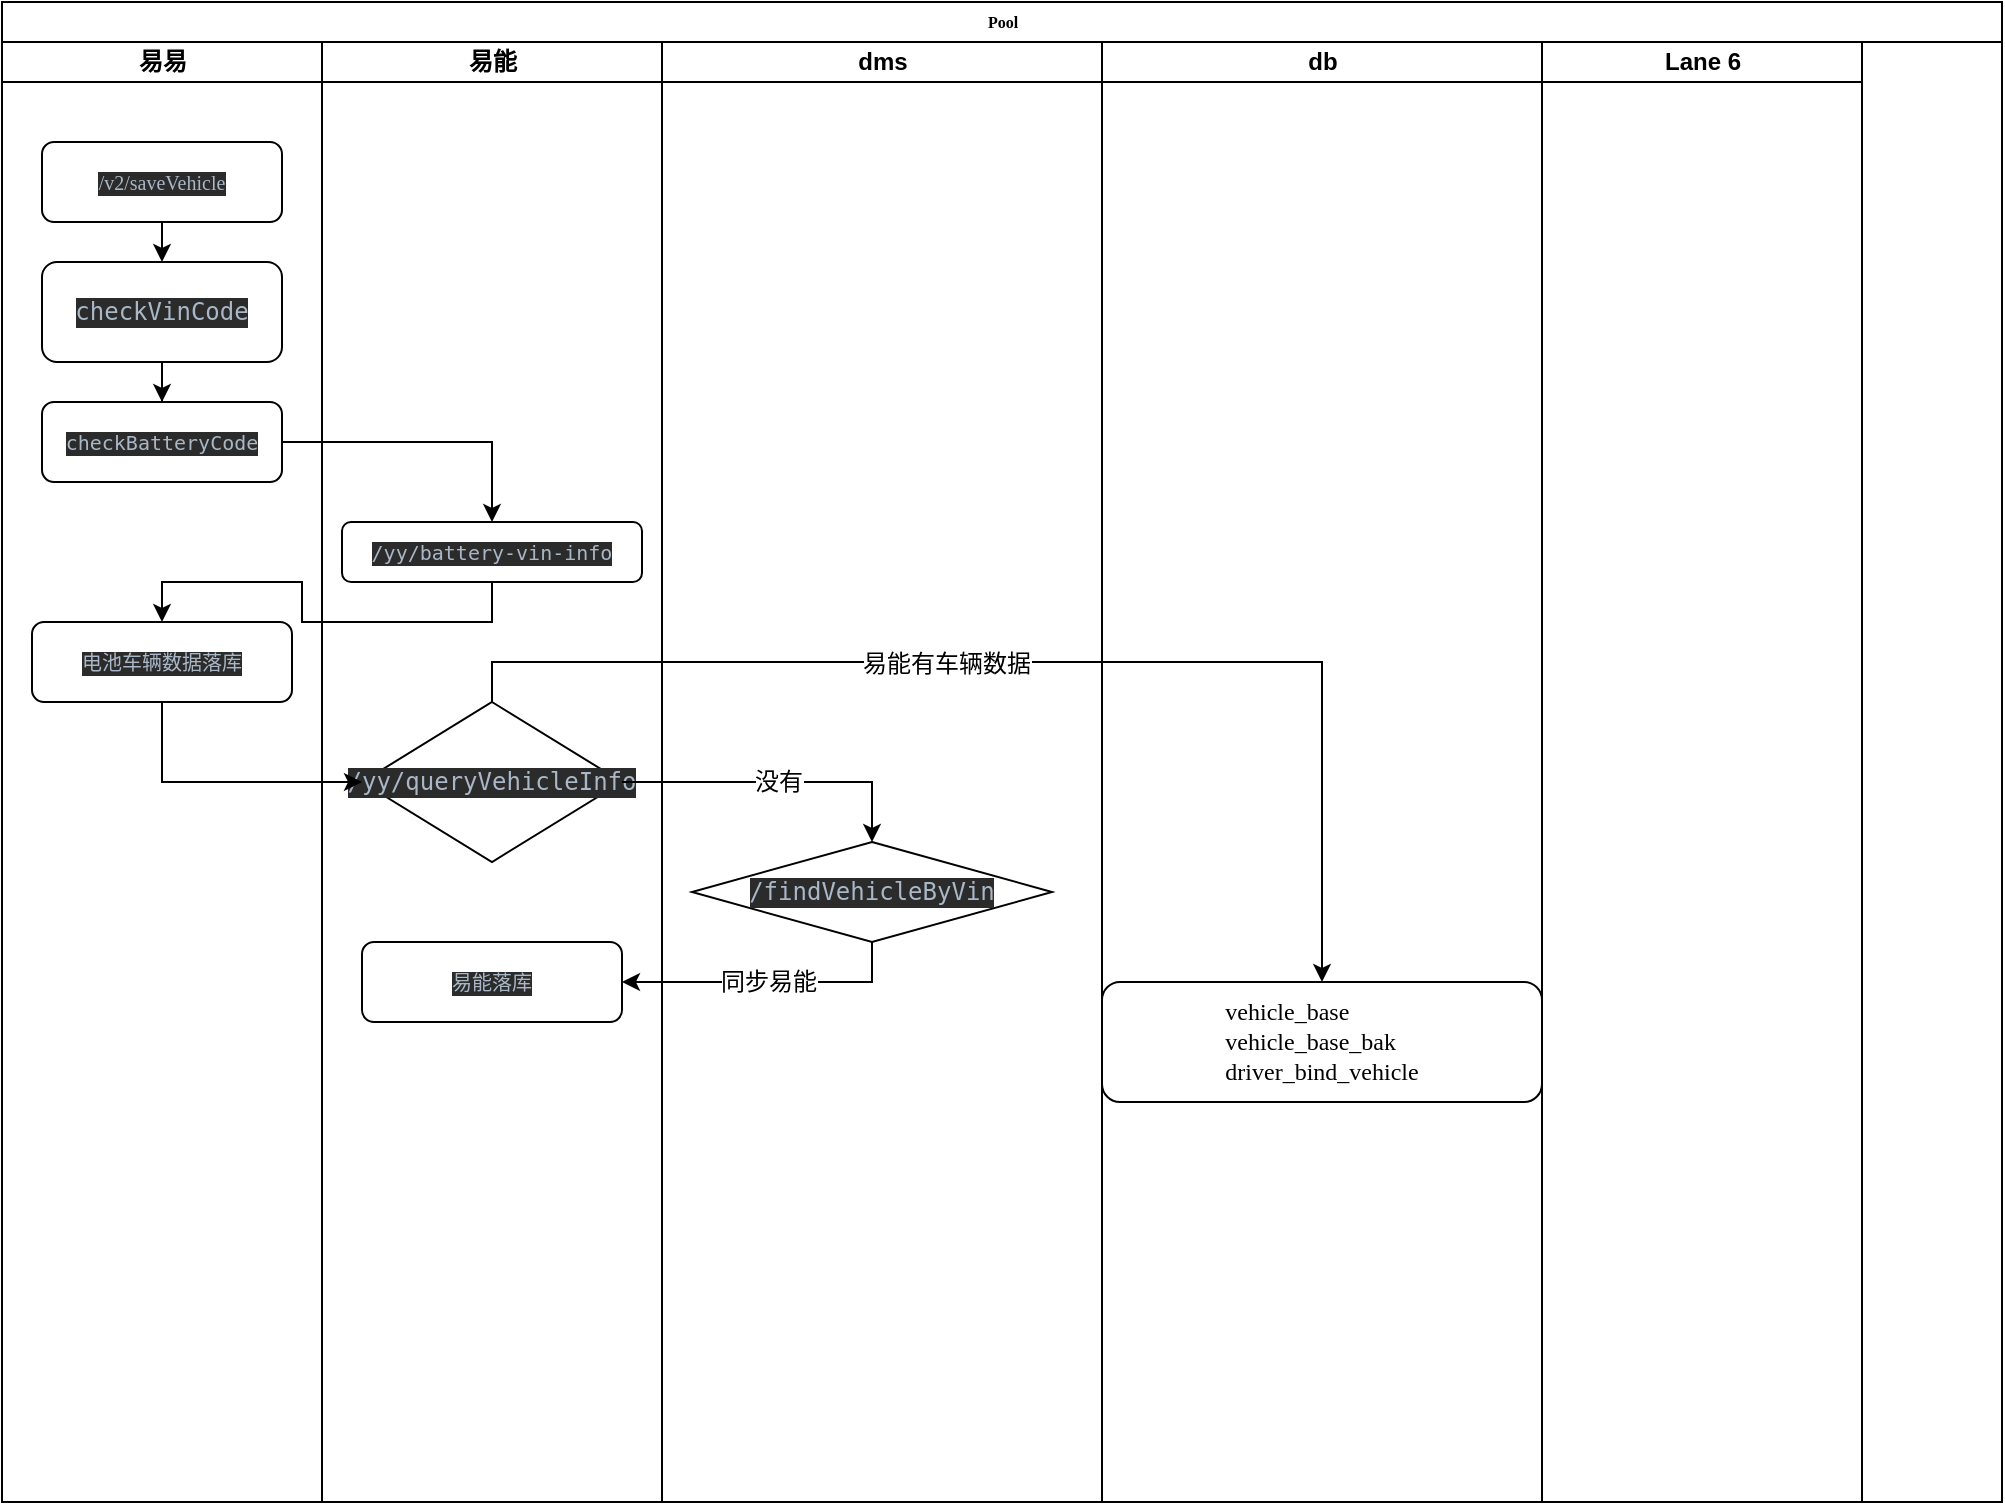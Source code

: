 <mxfile version="20.8.16" type="github">
  <diagram name="Page-1" id="74e2e168-ea6b-b213-b513-2b3c1d86103e">
    <mxGraphModel dx="2074" dy="511" grid="1" gridSize="10" guides="1" tooltips="1" connect="1" arrows="1" fold="1" page="1" pageScale="1" pageWidth="1100" pageHeight="850" background="none" math="0" shadow="0">
      <root>
        <mxCell id="0" />
        <mxCell id="1" parent="0" />
        <mxCell id="77e6c97f196da883-1" value="Pool" style="swimlane;html=1;childLayout=stackLayout;startSize=20;rounded=0;shadow=0;labelBackgroundColor=none;strokeWidth=1;fontFamily=Verdana;fontSize=8;align=center;" parent="1" vertex="1">
          <mxGeometry x="70" y="40" width="1000" height="750" as="geometry" />
        </mxCell>
        <mxCell id="77e6c97f196da883-2" value="易易" style="swimlane;html=1;startSize=20;" parent="77e6c97f196da883-1" vertex="1">
          <mxGeometry y="20" width="160" height="730" as="geometry" />
        </mxCell>
        <mxCell id="hqdo89Zl1lkVaaLrtNff-1" style="edgeStyle=orthogonalEdgeStyle;rounded=0;orthogonalLoop=1;jettySize=auto;html=1;exitX=0.5;exitY=1;exitDx=0;exitDy=0;entryX=0.5;entryY=0;entryDx=0;entryDy=0;fontFamily=Verdana;fontSize=10;" edge="1" parent="77e6c97f196da883-2" source="77e6c97f196da883-8" target="77e6c97f196da883-9">
          <mxGeometry relative="1" as="geometry" />
        </mxCell>
        <mxCell id="77e6c97f196da883-8" value="&lt;p style=&quot;background-color: rgb(43, 43, 43); color: rgb(169, 183, 198);&quot;&gt;&lt;font style=&quot;font-size: 10px;&quot;&gt;/v2/saveVehicle&lt;/font&gt;&lt;/p&gt;" style="rounded=1;whiteSpace=wrap;html=1;shadow=0;labelBackgroundColor=none;strokeWidth=1;fontFamily=Verdana;fontSize=8;align=center;" parent="77e6c97f196da883-2" vertex="1">
          <mxGeometry x="20" y="50" width="120" height="40" as="geometry" />
        </mxCell>
        <mxCell id="hqdo89Zl1lkVaaLrtNff-3" style="edgeStyle=orthogonalEdgeStyle;rounded=0;orthogonalLoop=1;jettySize=auto;html=1;exitX=0.5;exitY=1;exitDx=0;exitDy=0;fontFamily=Verdana;fontSize=10;" edge="1" parent="77e6c97f196da883-2" source="77e6c97f196da883-9" target="hqdo89Zl1lkVaaLrtNff-2">
          <mxGeometry relative="1" as="geometry" />
        </mxCell>
        <mxCell id="77e6c97f196da883-9" value="&lt;pre style=&quot;background-color: rgb(43, 43, 43); color: rgb(169, 183, 198); font-family: &amp;quot;JetBrains Mono&amp;quot;, monospace;&quot;&gt;&lt;font style=&quot;font-size: 12px;&quot;&gt;checkVinCode&lt;/font&gt;&lt;/pre&gt;" style="rounded=1;whiteSpace=wrap;html=1;shadow=0;labelBackgroundColor=none;strokeWidth=1;fontFamily=Verdana;fontSize=8;align=center;" parent="77e6c97f196da883-2" vertex="1">
          <mxGeometry x="20" y="110" width="120" height="50" as="geometry" />
        </mxCell>
        <mxCell id="77e6c97f196da883-10" value="&lt;pre style=&quot;background-color: rgb(43, 43, 43); color: rgb(169, 183, 198); font-family: &amp;quot;JetBrains Mono&amp;quot;, monospace;&quot;&gt;&lt;font style=&quot;font-size: 10px;&quot;&gt;电池车辆数据落库&lt;/font&gt;&lt;/pre&gt;" style="rounded=1;whiteSpace=wrap;html=1;shadow=0;labelBackgroundColor=none;strokeWidth=1;fontFamily=Verdana;fontSize=8;align=center;" parent="77e6c97f196da883-2" vertex="1">
          <mxGeometry x="15" y="290" width="130" height="40" as="geometry" />
        </mxCell>
        <mxCell id="hqdo89Zl1lkVaaLrtNff-2" value="&lt;pre style=&quot;background-color: rgb(43, 43, 43); color: rgb(169, 183, 198); font-family: &amp;quot;JetBrains Mono&amp;quot;, monospace;&quot;&gt;&lt;pre style=&quot;font-family: &amp;quot;JetBrains Mono&amp;quot;, monospace;&quot;&gt;&lt;font style=&quot;font-size: 10px;&quot;&gt;checkBatteryCode&lt;/font&gt;&lt;/pre&gt;&lt;/pre&gt;" style="rounded=1;whiteSpace=wrap;html=1;shadow=0;labelBackgroundColor=none;strokeWidth=1;fontFamily=Verdana;fontSize=8;align=center;" vertex="1" parent="77e6c97f196da883-2">
          <mxGeometry x="20" y="180" width="120" height="40" as="geometry" />
        </mxCell>
        <mxCell id="77e6c97f196da883-3" value="易能" style="swimlane;html=1;startSize=20;" parent="77e6c97f196da883-1" vertex="1">
          <mxGeometry x="160" y="20" width="170" height="730" as="geometry" />
        </mxCell>
        <mxCell id="77e6c97f196da883-11" value="&lt;pre style=&quot;background-color: rgb(43, 43, 43); color: rgb(169, 183, 198); font-family: &amp;quot;JetBrains Mono&amp;quot;, monospace;&quot;&gt;&lt;font style=&quot;font-size: 10px;&quot;&gt;/yy/battery-vin-info&lt;/font&gt;&lt;/pre&gt;" style="rounded=1;whiteSpace=wrap;html=1;shadow=0;labelBackgroundColor=none;strokeWidth=1;fontFamily=Verdana;fontSize=8;align=center;" parent="77e6c97f196da883-3" vertex="1">
          <mxGeometry x="10" y="240" width="150" height="30" as="geometry" />
        </mxCell>
        <mxCell id="hqdo89Zl1lkVaaLrtNff-13" value="&lt;pre style=&quot;background-color: rgb(43, 43, 43); color: rgb(169, 183, 198); font-family: &amp;quot;JetBrains Mono&amp;quot;, monospace;&quot;&gt;&lt;font style=&quot;font-size: 12px;&quot;&gt;/yy/queryVehicleInfo&lt;/font&gt;&lt;/pre&gt;" style="rhombus;whiteSpace=wrap;html=1;fontFamily=Verdana;fontSize=12;" vertex="1" parent="77e6c97f196da883-3">
          <mxGeometry x="20" y="330" width="130" height="80" as="geometry" />
        </mxCell>
        <mxCell id="hqdo89Zl1lkVaaLrtNff-19" value="&lt;pre style=&quot;background-color: rgb(43, 43, 43); color: rgb(169, 183, 198); font-family: &amp;quot;JetBrains Mono&amp;quot;, monospace;&quot;&gt;&lt;span style=&quot;font-size: 10px;&quot;&gt;易能落库&lt;/span&gt;&lt;/pre&gt;" style="rounded=1;whiteSpace=wrap;html=1;shadow=0;labelBackgroundColor=none;strokeWidth=1;fontFamily=Verdana;fontSize=8;align=center;" vertex="1" parent="77e6c97f196da883-3">
          <mxGeometry x="20" y="450" width="130" height="40" as="geometry" />
        </mxCell>
        <mxCell id="77e6c97f196da883-4" value="dms" style="swimlane;html=1;startSize=20;" parent="77e6c97f196da883-1" vertex="1">
          <mxGeometry x="330" y="20" width="220" height="730" as="geometry" />
        </mxCell>
        <mxCell id="hqdo89Zl1lkVaaLrtNff-17" value="&lt;pre style=&quot;background-color: rgb(43, 43, 43); color: rgb(169, 183, 198); font-family: &amp;quot;JetBrains Mono&amp;quot;, monospace;&quot;&gt;&lt;pre style=&quot;border-color: var(--border-color); font-size: 8px; font-family: &amp;quot;JetBrains Mono&amp;quot;, monospace;&quot;&gt;&lt;font style=&quot;border-color: var(--border-color); font-size: 12px;&quot;&gt;/findVehicleByVin&lt;/font&gt;&lt;/pre&gt;&lt;/pre&gt;" style="rhombus;whiteSpace=wrap;html=1;fontFamily=Verdana;fontSize=12;" vertex="1" parent="77e6c97f196da883-4">
          <mxGeometry x="15" y="400" width="180" height="50" as="geometry" />
        </mxCell>
        <mxCell id="hqdo89Zl1lkVaaLrtNff-18" value="没有" style="edgeStyle=orthogonalEdgeStyle;rounded=0;orthogonalLoop=1;jettySize=auto;html=1;entryX=0.5;entryY=0;entryDx=0;entryDy=0;fontFamily=Verdana;fontSize=12;exitX=1;exitY=0.5;exitDx=0;exitDy=0;" edge="1" parent="77e6c97f196da883-1" source="hqdo89Zl1lkVaaLrtNff-13" target="hqdo89Zl1lkVaaLrtNff-17">
          <mxGeometry relative="1" as="geometry">
            <mxPoint x="250" y="430" as="sourcePoint" />
          </mxGeometry>
        </mxCell>
        <mxCell id="77e6c97f196da883-5" value="db" style="swimlane;html=1;startSize=20;" parent="77e6c97f196da883-1" vertex="1">
          <mxGeometry x="550" y="20" width="220" height="730" as="geometry" />
        </mxCell>
        <mxCell id="77e6c97f196da883-12" value="&lt;p style=&quot;margin: 0px; font-variant-numeric: normal; font-variant-east-asian: normal; font-stretch: normal; font-size: 12px; line-height: normal; font-family: Menlo; text-align: start;&quot; class=&quot;p1&quot;&gt;vehicle_base&lt;/p&gt;&lt;p style=&quot;margin: 0px; font-variant-numeric: normal; font-variant-east-asian: normal; font-stretch: normal; font-size: 12px; line-height: normal; font-family: Menlo; text-align: start;&quot; class=&quot;p1&quot;&gt;vehicle_base_bak&lt;/p&gt;&lt;p style=&quot;margin: 0px; font-variant-numeric: normal; font-variant-east-asian: normal; font-stretch: normal; font-size: 12px; line-height: normal; font-family: Menlo; text-align: start;&quot; class=&quot;p1&quot;&gt;driver_bind_vehicle&lt;/p&gt;" style="rounded=1;whiteSpace=wrap;html=1;shadow=0;labelBackgroundColor=none;strokeWidth=1;fontFamily=Verdana;fontSize=8;align=center;" parent="77e6c97f196da883-5" vertex="1">
          <mxGeometry y="470" width="220" height="60" as="geometry" />
        </mxCell>
        <mxCell id="77e6c97f196da883-7" value="Lane 6" style="swimlane;html=1;startSize=20;" parent="77e6c97f196da883-1" vertex="1">
          <mxGeometry x="770" y="20" width="160" height="730" as="geometry" />
        </mxCell>
        <mxCell id="hqdo89Zl1lkVaaLrtNff-5" style="edgeStyle=orthogonalEdgeStyle;rounded=0;orthogonalLoop=1;jettySize=auto;html=1;exitX=1;exitY=0.5;exitDx=0;exitDy=0;entryX=0.5;entryY=0;entryDx=0;entryDy=0;fontFamily=Verdana;fontSize=12;" edge="1" parent="77e6c97f196da883-1" source="hqdo89Zl1lkVaaLrtNff-2" target="77e6c97f196da883-11">
          <mxGeometry relative="1" as="geometry" />
        </mxCell>
        <mxCell id="hqdo89Zl1lkVaaLrtNff-6" style="edgeStyle=orthogonalEdgeStyle;rounded=0;orthogonalLoop=1;jettySize=auto;html=1;exitX=0.5;exitY=1;exitDx=0;exitDy=0;entryX=0.5;entryY=0;entryDx=0;entryDy=0;fontFamily=Verdana;fontSize=12;" edge="1" parent="77e6c97f196da883-1" source="77e6c97f196da883-11" target="77e6c97f196da883-10">
          <mxGeometry relative="1" as="geometry" />
        </mxCell>
        <mxCell id="hqdo89Zl1lkVaaLrtNff-15" style="edgeStyle=orthogonalEdgeStyle;rounded=0;orthogonalLoop=1;jettySize=auto;html=1;exitX=0.5;exitY=1;exitDx=0;exitDy=0;entryX=0;entryY=0.5;entryDx=0;entryDy=0;fontFamily=Verdana;fontSize=12;" edge="1" parent="77e6c97f196da883-1" source="77e6c97f196da883-10" target="hqdo89Zl1lkVaaLrtNff-13">
          <mxGeometry relative="1" as="geometry" />
        </mxCell>
        <mxCell id="hqdo89Zl1lkVaaLrtNff-24" value="同步易能" style="edgeStyle=orthogonalEdgeStyle;rounded=0;orthogonalLoop=1;jettySize=auto;html=1;exitX=0.5;exitY=1;exitDx=0;exitDy=0;fontFamily=Verdana;fontSize=12;" edge="1" parent="77e6c97f196da883-1" source="hqdo89Zl1lkVaaLrtNff-17" target="hqdo89Zl1lkVaaLrtNff-19">
          <mxGeometry relative="1" as="geometry" />
        </mxCell>
        <mxCell id="hqdo89Zl1lkVaaLrtNff-25" style="edgeStyle=orthogonalEdgeStyle;rounded=0;orthogonalLoop=1;jettySize=auto;html=1;exitX=0.5;exitY=0;exitDx=0;exitDy=0;entryX=0.5;entryY=0;entryDx=0;entryDy=0;fontFamily=Verdana;fontSize=12;" edge="1" parent="77e6c97f196da883-1" source="hqdo89Zl1lkVaaLrtNff-13" target="77e6c97f196da883-12">
          <mxGeometry relative="1" as="geometry" />
        </mxCell>
        <mxCell id="hqdo89Zl1lkVaaLrtNff-26" value="易能有车辆数据" style="edgeLabel;html=1;align=center;verticalAlign=middle;resizable=0;points=[];fontSize=12;fontFamily=Verdana;" vertex="1" connectable="0" parent="hqdo89Zl1lkVaaLrtNff-25">
          <mxGeometry x="-0.169" y="-1" relative="1" as="geometry">
            <mxPoint as="offset" />
          </mxGeometry>
        </mxCell>
      </root>
    </mxGraphModel>
  </diagram>
</mxfile>
